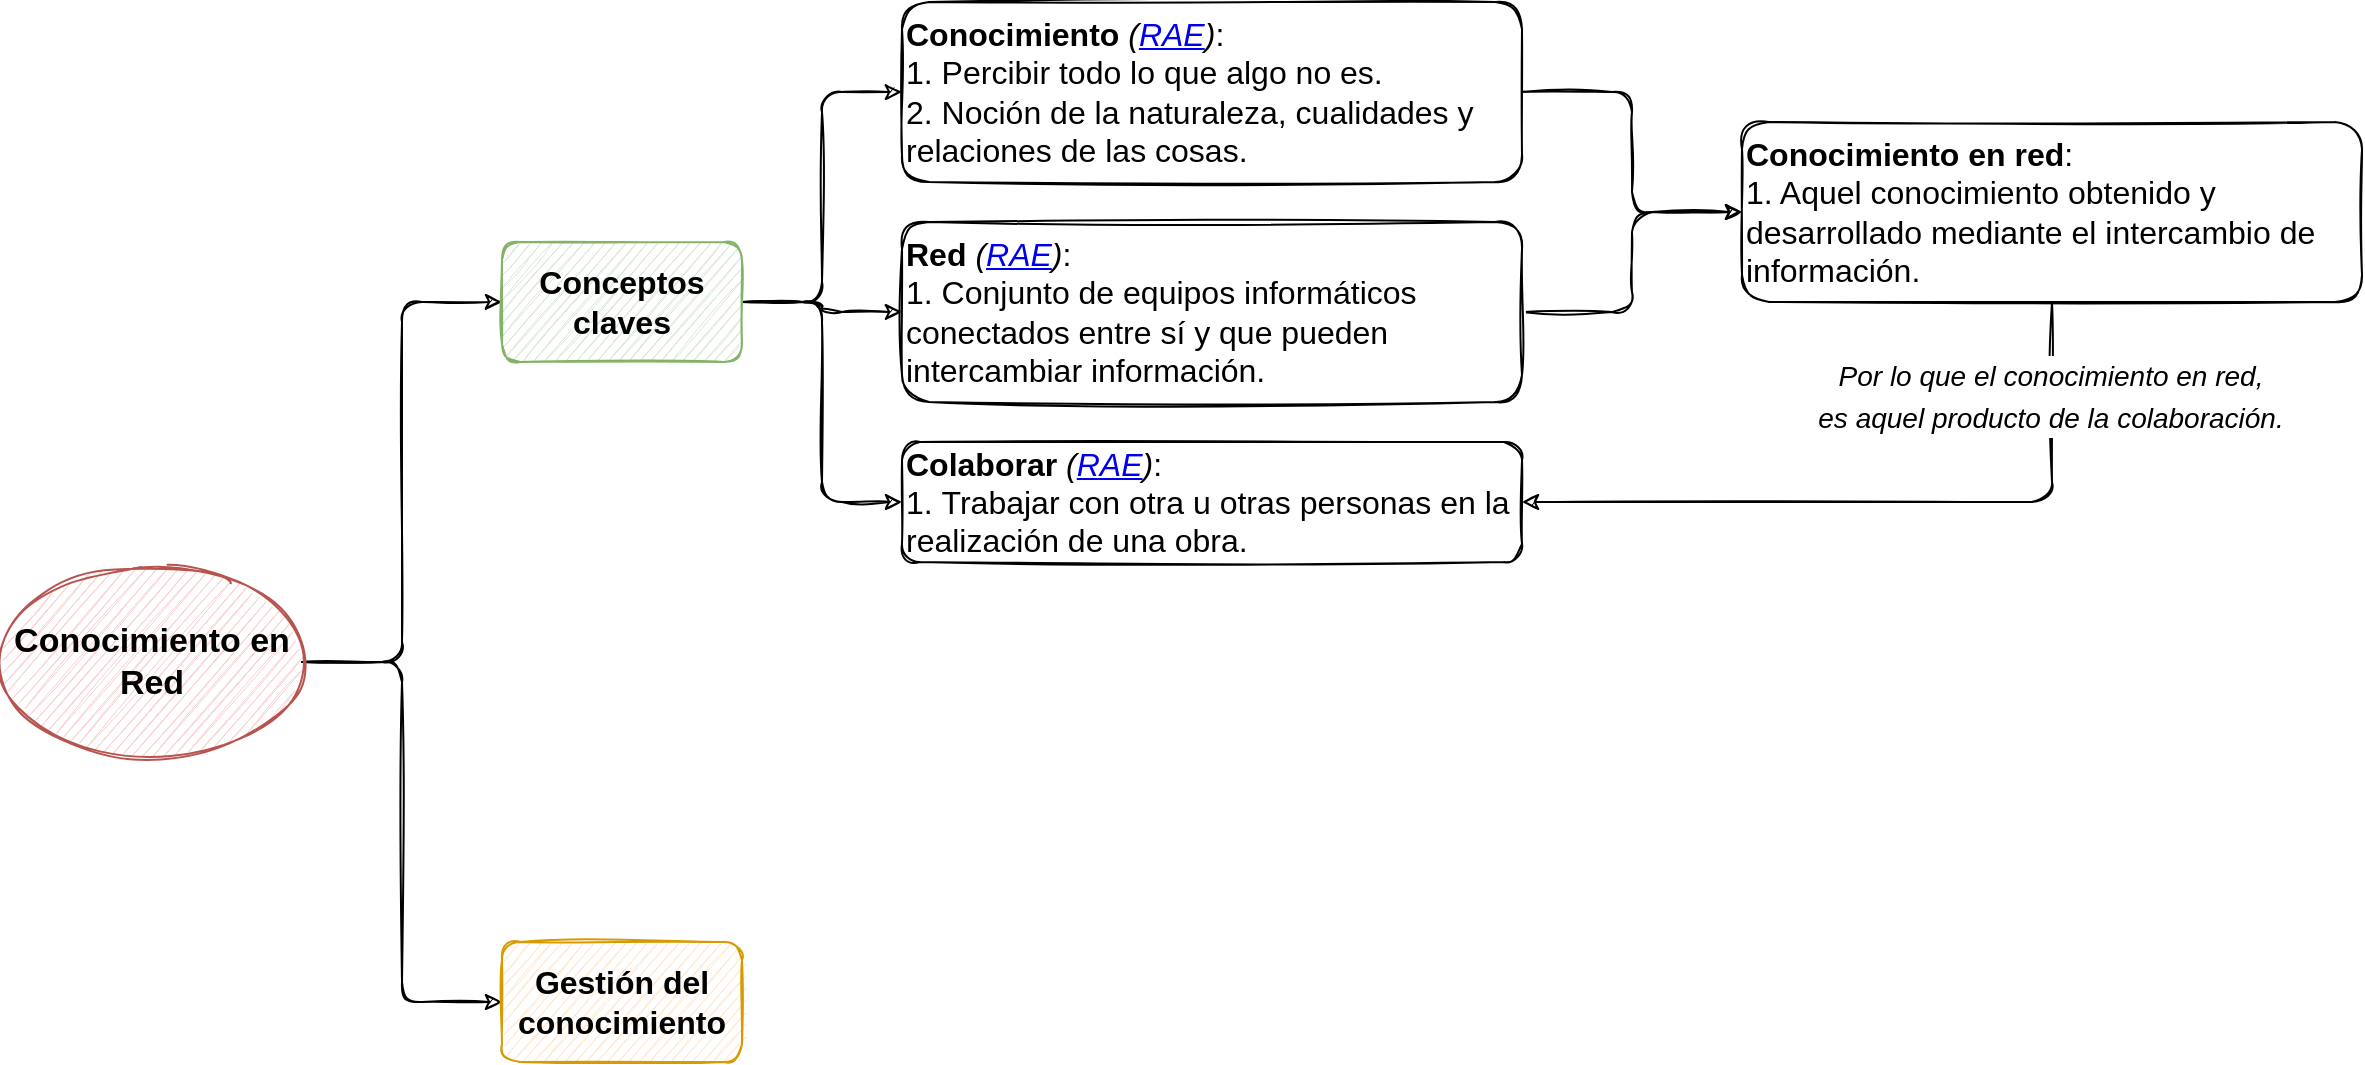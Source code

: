 <mxfile version="17.4.4" type="github">
  <diagram id="Wtd_sJ8rBiIMwc7lSpW-" name="Page-1">
    <mxGraphModel dx="1833" dy="1043" grid="1" gridSize="10" guides="1" tooltips="1" connect="1" arrows="1" fold="1" page="1" pageScale="1" pageWidth="1169" pageHeight="827" math="0" shadow="0">
      <root>
        <mxCell id="0" />
        <mxCell id="1" parent="0" />
        <mxCell id="9DuvOHGDFSPzMcPhEB32-3" style="edgeStyle=orthogonalEdgeStyle;sketch=1;orthogonalLoop=1;jettySize=auto;html=1;entryX=0;entryY=0.5;entryDx=0;entryDy=0;fontSize=16;" edge="1" parent="1" source="9DuvOHGDFSPzMcPhEB32-1" target="9DuvOHGDFSPzMcPhEB32-2">
          <mxGeometry relative="1" as="geometry" />
        </mxCell>
        <mxCell id="9DuvOHGDFSPzMcPhEB32-13" style="edgeStyle=orthogonalEdgeStyle;sketch=1;orthogonalLoop=1;jettySize=auto;html=1;entryX=0;entryY=0.5;entryDx=0;entryDy=0;fontSize=17;" edge="1" parent="1" source="9DuvOHGDFSPzMcPhEB32-1" target="9DuvOHGDFSPzMcPhEB32-12">
          <mxGeometry relative="1" as="geometry" />
        </mxCell>
        <mxCell id="9DuvOHGDFSPzMcPhEB32-1" value="&lt;font style=&quot;font-size: 17px;&quot;&gt;Conocimiento en Red&lt;/font&gt;" style="ellipse;whiteSpace=wrap;html=1;fontStyle=1;rounded=0;sketch=1;fontSize=17;fillColor=#f8cecc;strokeColor=#b85450;" vertex="1" parent="1">
          <mxGeometry x="500" y="330" width="150" height="100" as="geometry" />
        </mxCell>
        <mxCell id="9DuvOHGDFSPzMcPhEB32-9" style="edgeStyle=orthogonalEdgeStyle;sketch=1;orthogonalLoop=1;jettySize=auto;html=1;entryX=0;entryY=0.5;entryDx=0;entryDy=0;fontSize=16;" edge="1" parent="1" source="9DuvOHGDFSPzMcPhEB32-2" target="9DuvOHGDFSPzMcPhEB32-8">
          <mxGeometry relative="1" as="geometry" />
        </mxCell>
        <mxCell id="9DuvOHGDFSPzMcPhEB32-10" style="edgeStyle=orthogonalEdgeStyle;sketch=1;orthogonalLoop=1;jettySize=auto;html=1;entryX=0;entryY=0.5;entryDx=0;entryDy=0;fontSize=16;" edge="1" parent="1" source="9DuvOHGDFSPzMcPhEB32-2" target="9DuvOHGDFSPzMcPhEB32-7">
          <mxGeometry relative="1" as="geometry" />
        </mxCell>
        <mxCell id="9DuvOHGDFSPzMcPhEB32-11" style="edgeStyle=orthogonalEdgeStyle;sketch=1;orthogonalLoop=1;jettySize=auto;html=1;exitX=1;exitY=0.5;exitDx=0;exitDy=0;entryX=0;entryY=0.5;entryDx=0;entryDy=0;fontSize=17;" edge="1" parent="1" source="9DuvOHGDFSPzMcPhEB32-2" target="9DuvOHGDFSPzMcPhEB32-5">
          <mxGeometry relative="1" as="geometry" />
        </mxCell>
        <mxCell id="9DuvOHGDFSPzMcPhEB32-2" value="Conceptos claves" style="rounded=1;whiteSpace=wrap;html=1;sketch=1;fontSize=16;fillColor=#d5e8d4;strokeColor=#82b366;fontStyle=1" vertex="1" parent="1">
          <mxGeometry x="750" y="170" width="120" height="60" as="geometry" />
        </mxCell>
        <mxCell id="9DuvOHGDFSPzMcPhEB32-15" style="edgeStyle=orthogonalEdgeStyle;sketch=1;orthogonalLoop=1;jettySize=auto;html=1;entryX=0;entryY=0.5;entryDx=0;entryDy=0;fontSize=17;" edge="1" parent="1" source="9DuvOHGDFSPzMcPhEB32-5" target="9DuvOHGDFSPzMcPhEB32-14">
          <mxGeometry relative="1" as="geometry" />
        </mxCell>
        <mxCell id="9DuvOHGDFSPzMcPhEB32-5" value="&lt;b&gt;Conocimiento&lt;/b&gt; &lt;i&gt;(&lt;a href=&quot;https://dle.rae.es/conocimiento&quot;&gt;RAE&lt;/a&gt;)&lt;/i&gt;: &lt;br&gt;1. Percibir todo lo que algo no es.&lt;br&gt;2. Noción de la naturaleza, cualidades y relaciones de las cosas.&amp;nbsp;" style="rounded=1;whiteSpace=wrap;html=1;sketch=1;fontSize=16;align=left;" vertex="1" parent="1">
          <mxGeometry x="950" y="50" width="310" height="90" as="geometry" />
        </mxCell>
        <mxCell id="9DuvOHGDFSPzMcPhEB32-7" value="&lt;b&gt;Colaborar&lt;/b&gt; &lt;i&gt;(&lt;a href=&quot;https://dle.rae.es/colaborar&quot;&gt;RAE&lt;/a&gt;)&lt;/i&gt;:&lt;br&gt;1.&amp;nbsp;Trabajar con otra u otras personas en la realización de una obra." style="rounded=1;whiteSpace=wrap;html=1;sketch=1;fontSize=16;align=left;" vertex="1" parent="1">
          <mxGeometry x="950" y="270" width="310" height="60" as="geometry" />
        </mxCell>
        <mxCell id="9DuvOHGDFSPzMcPhEB32-16" style="edgeStyle=orthogonalEdgeStyle;sketch=1;orthogonalLoop=1;jettySize=auto;html=1;entryX=0;entryY=0.5;entryDx=0;entryDy=0;fontSize=17;" edge="1" parent="1" source="9DuvOHGDFSPzMcPhEB32-8" target="9DuvOHGDFSPzMcPhEB32-14">
          <mxGeometry relative="1" as="geometry" />
        </mxCell>
        <mxCell id="9DuvOHGDFSPzMcPhEB32-8" value="&lt;b&gt;Red&lt;/b&gt; &lt;i&gt;(&lt;a href=&quot;https://dle.rae.es/red&quot;&gt;RAE&lt;/a&gt;)&lt;/i&gt;:&lt;br&gt;1. Conjunto de equipos informáticos conectados entre sí y que pueden intercambiar información." style="rounded=1;whiteSpace=wrap;html=1;sketch=1;fontSize=16;align=left;" vertex="1" parent="1">
          <mxGeometry x="950" y="160" width="310" height="90" as="geometry" />
        </mxCell>
        <mxCell id="9DuvOHGDFSPzMcPhEB32-12" value="Gestión del conocimiento" style="rounded=1;whiteSpace=wrap;html=1;sketch=1;fontSize=16;fillColor=#ffe6cc;strokeColor=#d79b00;fontStyle=1" vertex="1" parent="1">
          <mxGeometry x="750" y="520" width="120" height="60" as="geometry" />
        </mxCell>
        <mxCell id="9DuvOHGDFSPzMcPhEB32-18" style="edgeStyle=orthogonalEdgeStyle;sketch=1;orthogonalLoop=1;jettySize=auto;html=1;exitX=0.5;exitY=1;exitDx=0;exitDy=0;entryX=1;entryY=0.5;entryDx=0;entryDy=0;fontSize=17;" edge="1" parent="1" source="9DuvOHGDFSPzMcPhEB32-14" target="9DuvOHGDFSPzMcPhEB32-7">
          <mxGeometry relative="1" as="geometry" />
        </mxCell>
        <mxCell id="9DuvOHGDFSPzMcPhEB32-19" value="&lt;i style=&quot;font-size: 14px&quot;&gt;Por lo que el conocimiento en red, &lt;br&gt;es aquel producto de la colaboración.&lt;/i&gt;" style="edgeLabel;html=1;align=center;verticalAlign=middle;resizable=0;points=[];fontSize=17;" vertex="1" connectable="0" parent="9DuvOHGDFSPzMcPhEB32-18">
          <mxGeometry x="-0.742" y="-1" relative="1" as="geometry">
            <mxPoint as="offset" />
          </mxGeometry>
        </mxCell>
        <mxCell id="9DuvOHGDFSPzMcPhEB32-14" value="&lt;b&gt;Conocimiento en red&lt;/b&gt;: &lt;br&gt;1. Aquel conocimiento obtenido y desarrollado mediante el intercambio de información." style="rounded=1;whiteSpace=wrap;html=1;sketch=1;fontSize=16;align=left;" vertex="1" parent="1">
          <mxGeometry x="1370" y="110" width="310" height="90" as="geometry" />
        </mxCell>
      </root>
    </mxGraphModel>
  </diagram>
</mxfile>
